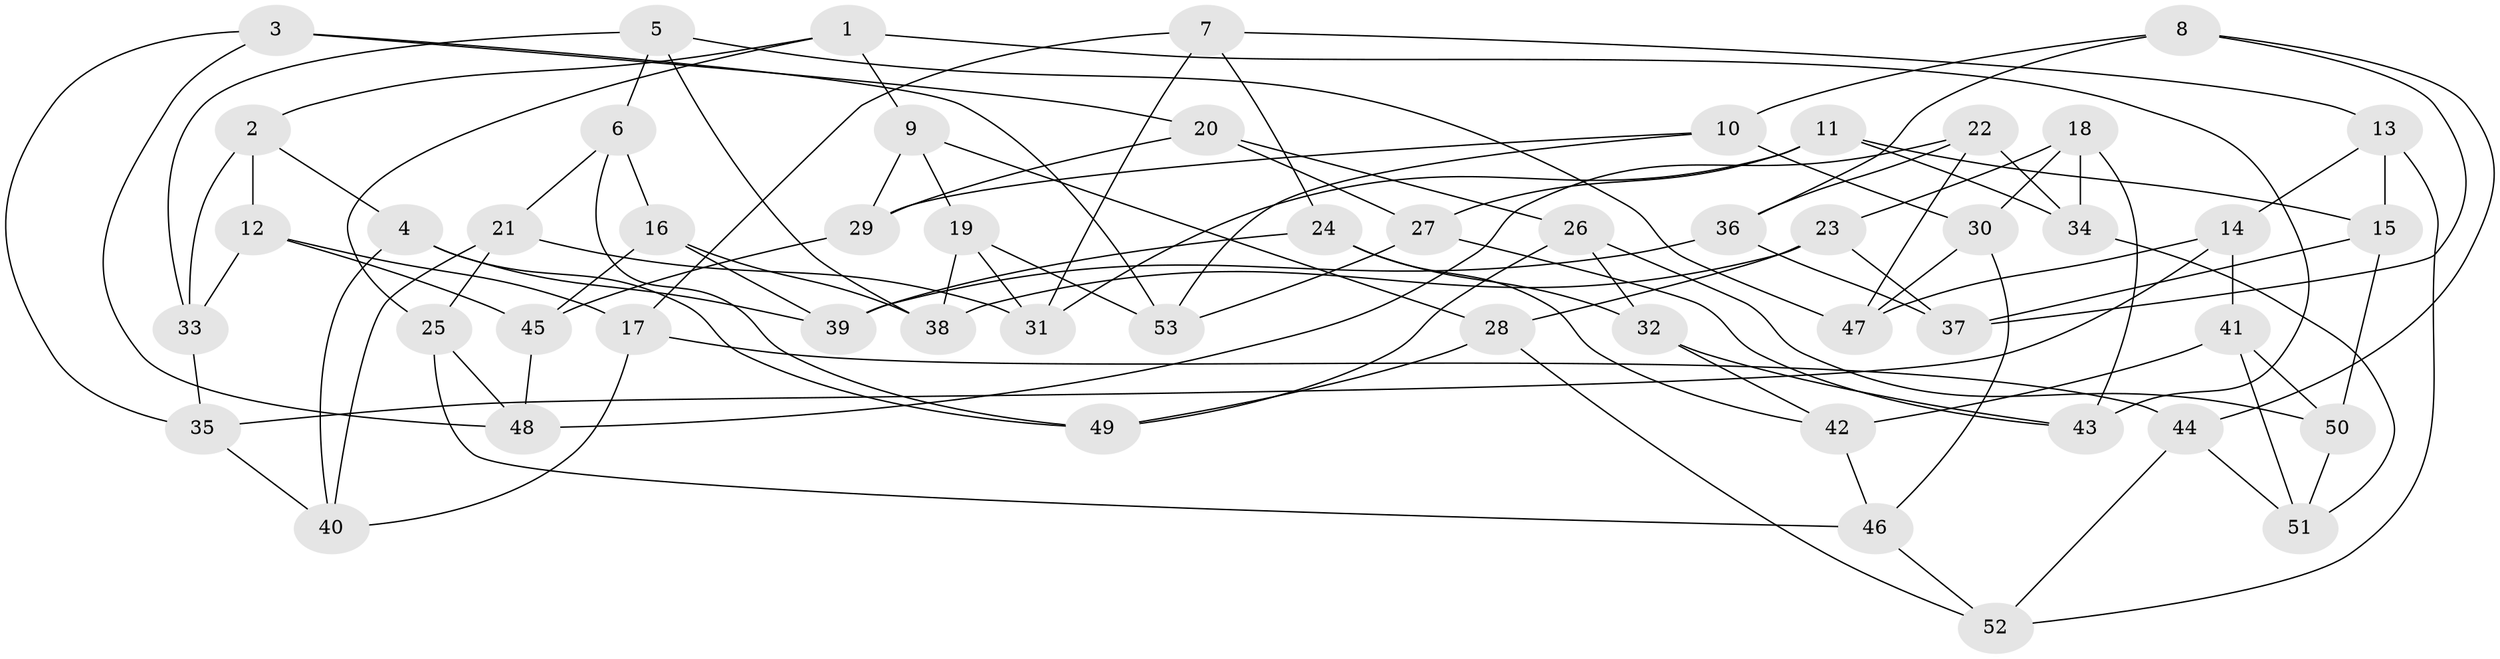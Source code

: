// coarse degree distribution, {4: 0.6216216216216216, 3: 0.13513513513513514, 6: 0.02702702702702703, 5: 0.16216216216216217, 7: 0.02702702702702703, 8: 0.02702702702702703}
// Generated by graph-tools (version 1.1) at 2025/04/03/04/25 22:04:03]
// undirected, 53 vertices, 106 edges
graph export_dot {
graph [start="1"]
  node [color=gray90,style=filled];
  1;
  2;
  3;
  4;
  5;
  6;
  7;
  8;
  9;
  10;
  11;
  12;
  13;
  14;
  15;
  16;
  17;
  18;
  19;
  20;
  21;
  22;
  23;
  24;
  25;
  26;
  27;
  28;
  29;
  30;
  31;
  32;
  33;
  34;
  35;
  36;
  37;
  38;
  39;
  40;
  41;
  42;
  43;
  44;
  45;
  46;
  47;
  48;
  49;
  50;
  51;
  52;
  53;
  1 -- 2;
  1 -- 25;
  1 -- 9;
  1 -- 43;
  2 -- 12;
  2 -- 4;
  2 -- 33;
  3 -- 53;
  3 -- 35;
  3 -- 48;
  3 -- 20;
  4 -- 40;
  4 -- 39;
  4 -- 49;
  5 -- 6;
  5 -- 47;
  5 -- 33;
  5 -- 38;
  6 -- 16;
  6 -- 49;
  6 -- 21;
  7 -- 31;
  7 -- 13;
  7 -- 17;
  7 -- 24;
  8 -- 37;
  8 -- 44;
  8 -- 36;
  8 -- 10;
  9 -- 28;
  9 -- 29;
  9 -- 19;
  10 -- 29;
  10 -- 53;
  10 -- 30;
  11 -- 34;
  11 -- 31;
  11 -- 15;
  11 -- 27;
  12 -- 45;
  12 -- 33;
  12 -- 17;
  13 -- 15;
  13 -- 52;
  13 -- 14;
  14 -- 41;
  14 -- 35;
  14 -- 47;
  15 -- 50;
  15 -- 37;
  16 -- 39;
  16 -- 38;
  16 -- 45;
  17 -- 44;
  17 -- 40;
  18 -- 30;
  18 -- 43;
  18 -- 34;
  18 -- 23;
  19 -- 53;
  19 -- 38;
  19 -- 31;
  20 -- 27;
  20 -- 26;
  20 -- 29;
  21 -- 25;
  21 -- 40;
  21 -- 31;
  22 -- 34;
  22 -- 36;
  22 -- 48;
  22 -- 47;
  23 -- 38;
  23 -- 37;
  23 -- 28;
  24 -- 32;
  24 -- 42;
  24 -- 39;
  25 -- 46;
  25 -- 48;
  26 -- 49;
  26 -- 32;
  26 -- 50;
  27 -- 43;
  27 -- 53;
  28 -- 52;
  28 -- 49;
  29 -- 45;
  30 -- 46;
  30 -- 47;
  32 -- 42;
  32 -- 43;
  33 -- 35;
  34 -- 51;
  35 -- 40;
  36 -- 39;
  36 -- 37;
  41 -- 50;
  41 -- 51;
  41 -- 42;
  42 -- 46;
  44 -- 52;
  44 -- 51;
  45 -- 48;
  46 -- 52;
  50 -- 51;
}
